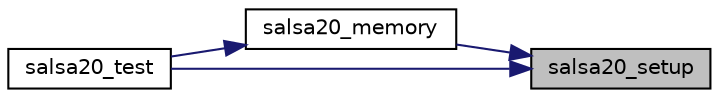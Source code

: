 digraph "salsa20_setup"
{
 // LATEX_PDF_SIZE
  edge [fontname="Helvetica",fontsize="10",labelfontname="Helvetica",labelfontsize="10"];
  node [fontname="Helvetica",fontsize="10",shape=record];
  rankdir="RL";
  Node2 [label="salsa20_setup",height=0.2,width=0.4,color="black", fillcolor="grey75", style="filled", fontcolor="black",tooltip="Initialize an Salsa20 context (only the key)"];
  Node2 -> Node3 [dir="back",color="midnightblue",fontsize="10",style="solid",fontname="Helvetica"];
  Node3 [label="salsa20_memory",height=0.2,width=0.4,color="black", fillcolor="white", style="filled",URL="$salsa20__memory_8c.html#a5f1eb225450c6f7ccd042dbce38db56a",tooltip="Encrypt (or decrypt) bytes of ciphertext (or plaintext) with Salsa20."];
  Node3 -> Node4 [dir="back",color="midnightblue",fontsize="10",style="solid",fontname="Helvetica"];
  Node4 [label="salsa20_test",height=0.2,width=0.4,color="black", fillcolor="white", style="filled",URL="$salsa20__test_8c.html#a502decc5b83b4208d744ea2a21aeb366",tooltip=" "];
  Node2 -> Node4 [dir="back",color="midnightblue",fontsize="10",style="solid",fontname="Helvetica"];
}
